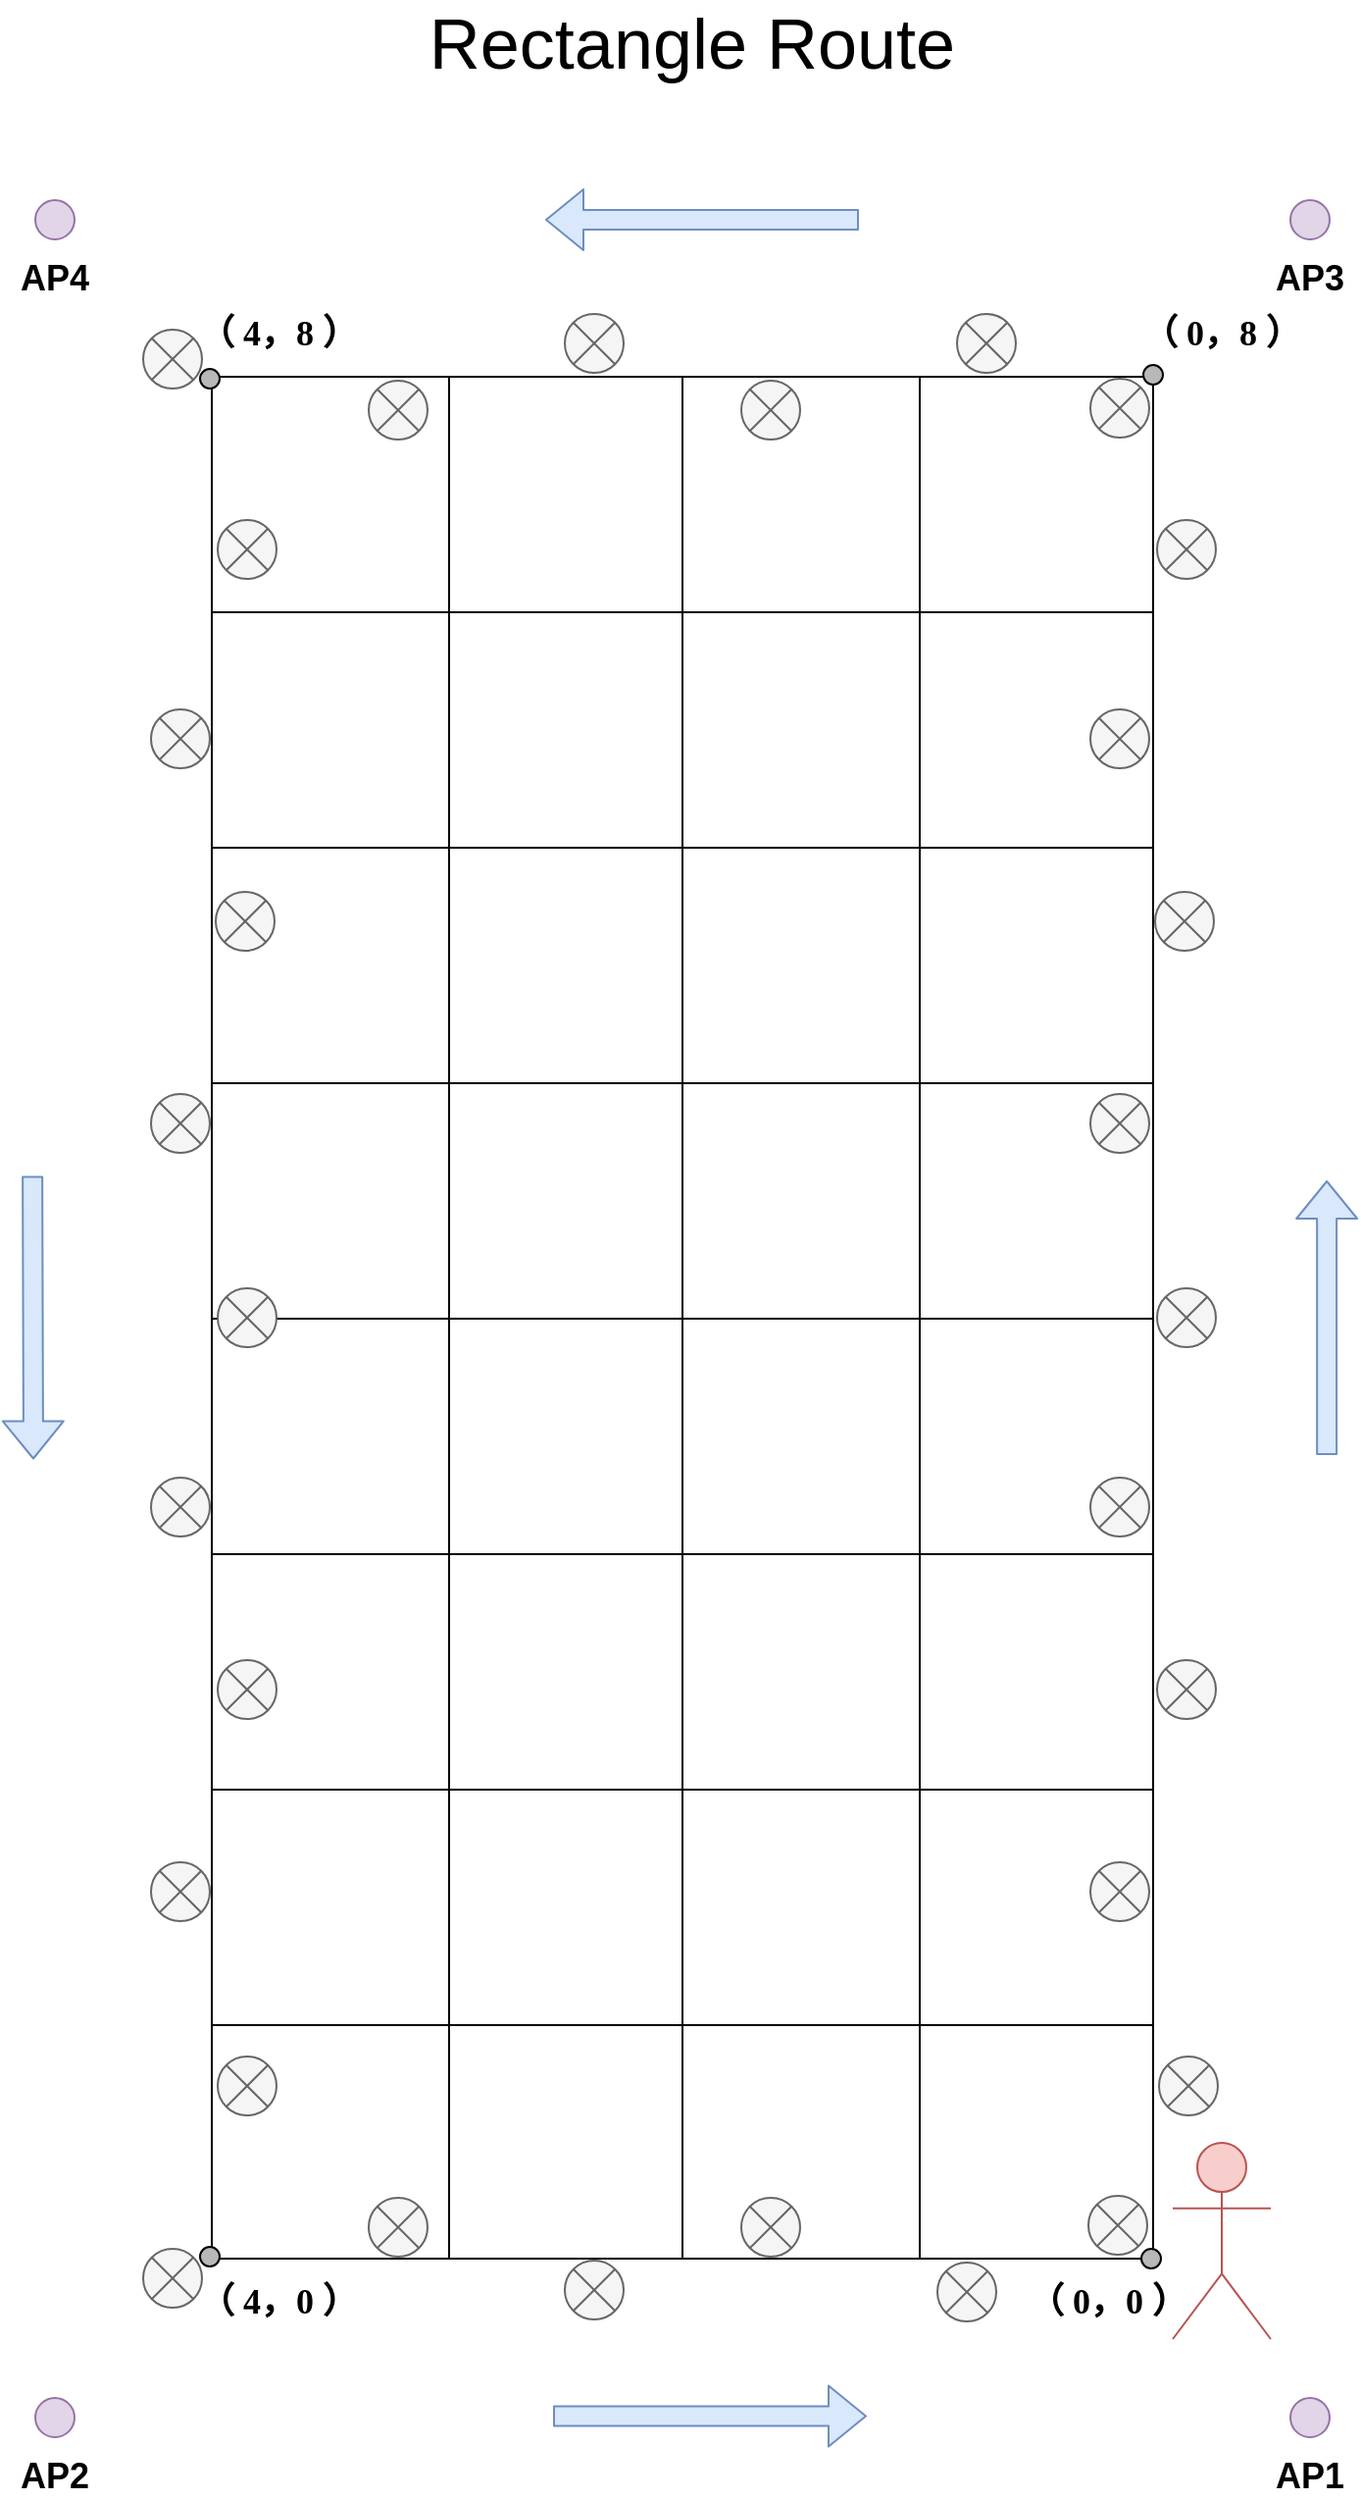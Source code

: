 <mxfile version="13.1.14"><diagram id="CkSCzXfDf_842nzprvyd" name="第 1 页"><mxGraphModel dx="942" dy="1835" grid="1" gridSize="10" guides="1" tooltips="1" connect="1" arrows="1" fold="1" page="1" pageScale="1" pageWidth="827" pageHeight="1169" math="0" shadow="0"><root><mxCell id="0"/><mxCell id="1" parent="0"/><mxCell id="d5bdcDciwcdkwW6xMDXF-27" value="" style="html=1;whiteSpace=wrap;container=1;collapsible=0;childLayout=tableLayout;strokeColor=#000000;gradientColor=none;" parent="1" vertex="1"><mxGeometry x="160" y="80" width="480" height="959" as="geometry"/></mxCell><mxCell id="d5bdcDciwcdkwW6xMDXF-28" value="" style="shape=partialRectangle;html=1;whiteSpace=wrap;collapsible=0;dropTarget=0;pointerEvents=0;fillColor=none;strokeColor=none;points=[[0,0.5],[1,0.5]];portConstraint=eastwest;" parent="d5bdcDciwcdkwW6xMDXF-27" vertex="1"><mxGeometry width="480" height="120" as="geometry"/></mxCell><mxCell id="d5bdcDciwcdkwW6xMDXF-29" value="" style="shape=partialRectangle;html=1;whiteSpace=wrap;connectable=0;fillColor=none;" parent="d5bdcDciwcdkwW6xMDXF-28" vertex="1"><mxGeometry width="121" height="120" as="geometry"/></mxCell><mxCell id="d5bdcDciwcdkwW6xMDXF-30" value="" style="shape=partialRectangle;html=1;whiteSpace=wrap;connectable=0;fillColor=none;" parent="d5bdcDciwcdkwW6xMDXF-28" vertex="1"><mxGeometry x="121" width="119" height="120" as="geometry"/></mxCell><mxCell id="d5bdcDciwcdkwW6xMDXF-31" value="" style="shape=partialRectangle;html=1;whiteSpace=wrap;connectable=0;fillColor=none;" parent="d5bdcDciwcdkwW6xMDXF-28" vertex="1"><mxGeometry x="240" width="121" height="120" as="geometry"/></mxCell><mxCell id="d5bdcDciwcdkwW6xMDXF-32" value="" style="shape=partialRectangle;html=1;whiteSpace=wrap;connectable=0;fillColor=none;" parent="d5bdcDciwcdkwW6xMDXF-28" vertex="1"><mxGeometry x="361" width="119" height="120" as="geometry"/></mxCell><mxCell id="d5bdcDciwcdkwW6xMDXF-33" value="" style="shape=partialRectangle;html=1;whiteSpace=wrap;collapsible=0;dropTarget=0;pointerEvents=0;fillColor=none;strokeColor=none;points=[[0,0.5],[1,0.5]];portConstraint=eastwest;" parent="d5bdcDciwcdkwW6xMDXF-27" vertex="1"><mxGeometry y="120" width="480" height="120" as="geometry"/></mxCell><mxCell id="d5bdcDciwcdkwW6xMDXF-34" value="" style="shape=partialRectangle;html=1;whiteSpace=wrap;connectable=0;fillColor=none;" parent="d5bdcDciwcdkwW6xMDXF-33" vertex="1"><mxGeometry width="121" height="120" as="geometry"/></mxCell><mxCell id="d5bdcDciwcdkwW6xMDXF-35" value="" style="shape=partialRectangle;html=1;whiteSpace=wrap;connectable=0;fillColor=none;" parent="d5bdcDciwcdkwW6xMDXF-33" vertex="1"><mxGeometry x="121" width="119" height="120" as="geometry"/></mxCell><mxCell id="d5bdcDciwcdkwW6xMDXF-36" value="" style="shape=partialRectangle;html=1;whiteSpace=wrap;connectable=0;fillColor=none;" parent="d5bdcDciwcdkwW6xMDXF-33" vertex="1"><mxGeometry x="240" width="121" height="120" as="geometry"/></mxCell><mxCell id="d5bdcDciwcdkwW6xMDXF-37" value="" style="shape=partialRectangle;html=1;whiteSpace=wrap;connectable=0;fillColor=none;" parent="d5bdcDciwcdkwW6xMDXF-33" vertex="1"><mxGeometry x="361" width="119" height="120" as="geometry"/></mxCell><mxCell id="d5bdcDciwcdkwW6xMDXF-38" value="" style="shape=partialRectangle;html=1;whiteSpace=wrap;collapsible=0;dropTarget=0;pointerEvents=0;fillColor=none;strokeColor=none;points=[[0,0.5],[1,0.5]];portConstraint=eastwest;" parent="d5bdcDciwcdkwW6xMDXF-27" vertex="1"><mxGeometry y="240" width="480" height="120" as="geometry"/></mxCell><mxCell id="d5bdcDciwcdkwW6xMDXF-39" value="" style="shape=partialRectangle;html=1;whiteSpace=wrap;connectable=0;fillColor=none;" parent="d5bdcDciwcdkwW6xMDXF-38" vertex="1"><mxGeometry width="121" height="120" as="geometry"/></mxCell><mxCell id="d5bdcDciwcdkwW6xMDXF-40" value="" style="shape=partialRectangle;html=1;whiteSpace=wrap;connectable=0;fillColor=none;" parent="d5bdcDciwcdkwW6xMDXF-38" vertex="1"><mxGeometry x="121" width="119" height="120" as="geometry"/></mxCell><mxCell id="d5bdcDciwcdkwW6xMDXF-41" value="" style="shape=partialRectangle;html=1;whiteSpace=wrap;connectable=0;fillColor=none;" parent="d5bdcDciwcdkwW6xMDXF-38" vertex="1"><mxGeometry x="240" width="121" height="120" as="geometry"/></mxCell><mxCell id="d5bdcDciwcdkwW6xMDXF-42" value="" style="shape=partialRectangle;html=1;whiteSpace=wrap;connectable=0;fillColor=none;" parent="d5bdcDciwcdkwW6xMDXF-38" vertex="1"><mxGeometry x="361" width="119" height="120" as="geometry"/></mxCell><mxCell id="d5bdcDciwcdkwW6xMDXF-43" value="" style="shape=partialRectangle;html=1;whiteSpace=wrap;collapsible=0;dropTarget=0;pointerEvents=0;fillColor=none;strokeColor=none;points=[[0,0.5],[1,0.5]];portConstraint=eastwest;" parent="d5bdcDciwcdkwW6xMDXF-27" vertex="1"><mxGeometry y="360" width="480" height="120" as="geometry"/></mxCell><mxCell id="d5bdcDciwcdkwW6xMDXF-44" value="" style="shape=partialRectangle;html=1;whiteSpace=wrap;connectable=0;fillColor=none;" parent="d5bdcDciwcdkwW6xMDXF-43" vertex="1"><mxGeometry width="121" height="120" as="geometry"/></mxCell><mxCell id="d5bdcDciwcdkwW6xMDXF-45" value="" style="shape=partialRectangle;html=1;whiteSpace=wrap;connectable=0;fillColor=none;" parent="d5bdcDciwcdkwW6xMDXF-43" vertex="1"><mxGeometry x="121" width="119" height="120" as="geometry"/></mxCell><mxCell id="d5bdcDciwcdkwW6xMDXF-46" value="" style="shape=partialRectangle;html=1;whiteSpace=wrap;connectable=0;fillColor=none;" parent="d5bdcDciwcdkwW6xMDXF-43" vertex="1"><mxGeometry x="240" width="121" height="120" as="geometry"/></mxCell><mxCell id="d5bdcDciwcdkwW6xMDXF-47" value="" style="shape=partialRectangle;html=1;whiteSpace=wrap;connectable=0;fillColor=none;" parent="d5bdcDciwcdkwW6xMDXF-43" vertex="1"><mxGeometry x="361" width="119" height="120" as="geometry"/></mxCell><mxCell id="d5bdcDciwcdkwW6xMDXF-48" value="" style="shape=partialRectangle;html=1;whiteSpace=wrap;collapsible=0;dropTarget=0;pointerEvents=0;fillColor=none;strokeColor=none;points=[[0,0.5],[1,0.5]];portConstraint=eastwest;" parent="d5bdcDciwcdkwW6xMDXF-27" vertex="1"><mxGeometry y="480" width="480" height="120" as="geometry"/></mxCell><mxCell id="d5bdcDciwcdkwW6xMDXF-49" value="" style="shape=partialRectangle;html=1;whiteSpace=wrap;connectable=0;fillColor=none;" parent="d5bdcDciwcdkwW6xMDXF-48" vertex="1"><mxGeometry width="121" height="120" as="geometry"/></mxCell><mxCell id="d5bdcDciwcdkwW6xMDXF-50" value="" style="shape=partialRectangle;html=1;whiteSpace=wrap;connectable=0;fillColor=none;" parent="d5bdcDciwcdkwW6xMDXF-48" vertex="1"><mxGeometry x="121" width="119" height="120" as="geometry"/></mxCell><mxCell id="d5bdcDciwcdkwW6xMDXF-51" value="" style="shape=partialRectangle;html=1;whiteSpace=wrap;connectable=0;fillColor=none;" parent="d5bdcDciwcdkwW6xMDXF-48" vertex="1"><mxGeometry x="240" width="121" height="120" as="geometry"/></mxCell><mxCell id="d5bdcDciwcdkwW6xMDXF-52" value="" style="shape=partialRectangle;html=1;whiteSpace=wrap;connectable=0;fillColor=none;" parent="d5bdcDciwcdkwW6xMDXF-48" vertex="1"><mxGeometry x="361" width="119" height="120" as="geometry"/></mxCell><mxCell id="d5bdcDciwcdkwW6xMDXF-53" value="" style="shape=partialRectangle;html=1;whiteSpace=wrap;collapsible=0;dropTarget=0;pointerEvents=0;fillColor=none;strokeColor=none;points=[[0,0.5],[1,0.5]];portConstraint=eastwest;" parent="d5bdcDciwcdkwW6xMDXF-27" vertex="1"><mxGeometry y="600" width="480" height="120" as="geometry"/></mxCell><mxCell id="d5bdcDciwcdkwW6xMDXF-54" value="" style="shape=partialRectangle;html=1;whiteSpace=wrap;connectable=0;fillColor=none;" parent="d5bdcDciwcdkwW6xMDXF-53" vertex="1"><mxGeometry width="121" height="120" as="geometry"/></mxCell><mxCell id="d5bdcDciwcdkwW6xMDXF-55" value="" style="shape=partialRectangle;html=1;whiteSpace=wrap;connectable=0;fillColor=none;" parent="d5bdcDciwcdkwW6xMDXF-53" vertex="1"><mxGeometry x="121" width="119" height="120" as="geometry"/></mxCell><mxCell id="d5bdcDciwcdkwW6xMDXF-56" value="" style="shape=partialRectangle;html=1;whiteSpace=wrap;connectable=0;fillColor=none;" parent="d5bdcDciwcdkwW6xMDXF-53" vertex="1"><mxGeometry x="240" width="121" height="120" as="geometry"/></mxCell><mxCell id="d5bdcDciwcdkwW6xMDXF-57" value="" style="shape=partialRectangle;html=1;whiteSpace=wrap;connectable=0;fillColor=none;" parent="d5bdcDciwcdkwW6xMDXF-53" vertex="1"><mxGeometry x="361" width="119" height="120" as="geometry"/></mxCell><mxCell id="d5bdcDciwcdkwW6xMDXF-58" value="" style="shape=partialRectangle;html=1;whiteSpace=wrap;collapsible=0;dropTarget=0;pointerEvents=0;fillColor=none;strokeColor=none;points=[[0,0.5],[1,0.5]];portConstraint=eastwest;" parent="d5bdcDciwcdkwW6xMDXF-27" vertex="1"><mxGeometry y="720" width="480" height="120" as="geometry"/></mxCell><mxCell id="d5bdcDciwcdkwW6xMDXF-59" value="" style="shape=partialRectangle;html=1;whiteSpace=wrap;connectable=0;fillColor=none;" parent="d5bdcDciwcdkwW6xMDXF-58" vertex="1"><mxGeometry width="121" height="120" as="geometry"/></mxCell><mxCell id="d5bdcDciwcdkwW6xMDXF-60" value="" style="shape=partialRectangle;html=1;whiteSpace=wrap;connectable=0;fillColor=none;" parent="d5bdcDciwcdkwW6xMDXF-58" vertex="1"><mxGeometry x="121" width="119" height="120" as="geometry"/></mxCell><mxCell id="d5bdcDciwcdkwW6xMDXF-61" value="" style="shape=partialRectangle;html=1;whiteSpace=wrap;connectable=0;fillColor=none;" parent="d5bdcDciwcdkwW6xMDXF-58" vertex="1"><mxGeometry x="240" width="121" height="120" as="geometry"/></mxCell><mxCell id="d5bdcDciwcdkwW6xMDXF-62" value="" style="shape=partialRectangle;html=1;whiteSpace=wrap;connectable=0;fillColor=none;" parent="d5bdcDciwcdkwW6xMDXF-58" vertex="1"><mxGeometry x="361" width="119" height="120" as="geometry"/></mxCell><mxCell id="d5bdcDciwcdkwW6xMDXF-63" value="" style="shape=partialRectangle;html=1;whiteSpace=wrap;collapsible=0;dropTarget=0;pointerEvents=0;fillColor=none;strokeColor=none;points=[[0,0.5],[1,0.5]];portConstraint=eastwest;" parent="d5bdcDciwcdkwW6xMDXF-27" vertex="1"><mxGeometry y="840" width="480" height="119" as="geometry"/></mxCell><mxCell id="d5bdcDciwcdkwW6xMDXF-64" value="" style="shape=partialRectangle;html=1;whiteSpace=wrap;connectable=0;fillColor=none;" parent="d5bdcDciwcdkwW6xMDXF-63" vertex="1"><mxGeometry width="121" height="119" as="geometry"/></mxCell><mxCell id="d5bdcDciwcdkwW6xMDXF-65" value="" style="shape=partialRectangle;html=1;whiteSpace=wrap;connectable=0;fillColor=none;" parent="d5bdcDciwcdkwW6xMDXF-63" vertex="1"><mxGeometry x="121" width="119" height="119" as="geometry"/></mxCell><mxCell id="d5bdcDciwcdkwW6xMDXF-66" value="" style="shape=partialRectangle;html=1;whiteSpace=wrap;connectable=0;fillColor=none;" parent="d5bdcDciwcdkwW6xMDXF-63" vertex="1"><mxGeometry x="240" width="121" height="119" as="geometry"/></mxCell><mxCell id="d5bdcDciwcdkwW6xMDXF-67" value="" style="shape=partialRectangle;html=1;whiteSpace=wrap;connectable=0;fillColor=none;" parent="d5bdcDciwcdkwW6xMDXF-63" vertex="1"><mxGeometry x="361" width="119" height="119" as="geometry"/></mxCell><mxCell id="d5bdcDciwcdkwW6xMDXF-68" value="" style="ellipse;whiteSpace=wrap;html=1;aspect=fixed;fillColor=#e1d5e7;strokeColor=#9673a6;" parent="1" vertex="1"><mxGeometry x="70" y="-10" width="20" height="20" as="geometry"/></mxCell><mxCell id="d5bdcDciwcdkwW6xMDXF-69" value="" style="ellipse;whiteSpace=wrap;html=1;aspect=fixed;fillColor=#e1d5e7;strokeColor=#9673a6;" parent="1" vertex="1"><mxGeometry x="710" y="-10" width="20" height="20" as="geometry"/></mxCell><mxCell id="d5bdcDciwcdkwW6xMDXF-70" value="" style="ellipse;whiteSpace=wrap;html=1;aspect=fixed;fillColor=#e1d5e7;strokeColor=#9673a6;" parent="1" vertex="1"><mxGeometry x="70" y="1110" width="20" height="20" as="geometry"/></mxCell><mxCell id="d5bdcDciwcdkwW6xMDXF-71" value="" style="ellipse;whiteSpace=wrap;html=1;aspect=fixed;fillColor=#e1d5e7;strokeColor=#9673a6;" parent="1" vertex="1"><mxGeometry x="710" y="1110" width="20" height="20" as="geometry"/></mxCell><mxCell id="d5bdcDciwcdkwW6xMDXF-72" value="&lt;font style=&quot;font-size: 18px&quot;&gt;&lt;b&gt;AP1&lt;/b&gt;&lt;/font&gt;" style="text;html=1;strokeColor=none;fillColor=none;align=center;verticalAlign=middle;whiteSpace=wrap;rounded=0;" parent="1" vertex="1"><mxGeometry x="700" y="1140" width="40" height="20" as="geometry"/></mxCell><mxCell id="d5bdcDciwcdkwW6xMDXF-74" value="&lt;font style=&quot;font-size: 18px&quot;&gt;&lt;b&gt;AP2&lt;/b&gt;&lt;/font&gt;" style="text;html=1;strokeColor=none;fillColor=none;align=center;verticalAlign=middle;whiteSpace=wrap;rounded=0;" parent="1" vertex="1"><mxGeometry x="60" y="1140" width="40" height="20" as="geometry"/></mxCell><mxCell id="d5bdcDciwcdkwW6xMDXF-75" value="&lt;font style=&quot;font-size: 18px&quot;&gt;&lt;b&gt;AP3&lt;/b&gt;&lt;/font&gt;" style="text;html=1;strokeColor=none;fillColor=none;align=center;verticalAlign=middle;whiteSpace=wrap;rounded=0;" parent="1" vertex="1"><mxGeometry x="700" y="20" width="40" height="20" as="geometry"/></mxCell><mxCell id="d5bdcDciwcdkwW6xMDXF-76" value="&lt;font style=&quot;font-size: 18px&quot;&gt;&lt;b&gt;AP4&lt;/b&gt;&lt;/font&gt;" style="text;html=1;strokeColor=none;fillColor=none;align=center;verticalAlign=middle;whiteSpace=wrap;rounded=0;" parent="1" vertex="1"><mxGeometry x="60" y="20" width="40" height="20" as="geometry"/></mxCell><mxCell id="d5bdcDciwcdkwW6xMDXF-77" value="" style="shape=umlActor;verticalLabelPosition=bottom;labelBackgroundColor=#ffffff;verticalAlign=top;html=1;outlineConnect=0;fillColor=#f8cecc;strokeColor=#b85450;" parent="1" vertex="1"><mxGeometry x="650" y="980" width="50" height="100" as="geometry"/></mxCell><mxCell id="d5bdcDciwcdkwW6xMDXF-80" value="" style="ellipse;whiteSpace=wrap;html=1;aspect=fixed;strokeColor=#000000;gradientColor=none;fillColor=#B8B8B8;" parent="1" vertex="1"><mxGeometry x="154" y="1033" width="10" height="10" as="geometry"/></mxCell><mxCell id="d5bdcDciwcdkwW6xMDXF-82" value="" style="ellipse;whiteSpace=wrap;html=1;aspect=fixed;strokeColor=#000000;gradientColor=none;fillColor=#B8B8B8;" parent="1" vertex="1"><mxGeometry x="154" y="76" width="10" height="10" as="geometry"/></mxCell><mxCell id="d5bdcDciwcdkwW6xMDXF-83" value="" style="ellipse;whiteSpace=wrap;html=1;aspect=fixed;strokeColor=#000000;gradientColor=none;fillColor=#B8B8B8;" parent="1" vertex="1"><mxGeometry x="635" y="74" width="10" height="10" as="geometry"/></mxCell><mxCell id="d5bdcDciwcdkwW6xMDXF-84" value="" style="ellipse;whiteSpace=wrap;html=1;aspect=fixed;strokeColor=#000000;gradientColor=none;fillColor=#B8B8B8;" parent="1" vertex="1"><mxGeometry x="634" y="1034" width="10" height="10" as="geometry"/></mxCell><mxCell id="d5bdcDciwcdkwW6xMDXF-85" value="" style="shape=sumEllipse;perimeter=ellipsePerimeter;whiteSpace=wrap;html=1;backgroundOutline=1;strokeColor=#666666;fillColor=#f5f5f5;fontColor=#333333;" parent="1" vertex="1"><mxGeometry x="643" y="936" width="30" height="30" as="geometry"/></mxCell><mxCell id="d5bdcDciwcdkwW6xMDXF-86" value="" style="shape=sumEllipse;perimeter=ellipsePerimeter;whiteSpace=wrap;html=1;backgroundOutline=1;strokeColor=#666666;fillColor=#f5f5f5;fontColor=#333333;" parent="1" vertex="1"><mxGeometry x="608" y="837" width="30" height="30" as="geometry"/></mxCell><mxCell id="d5bdcDciwcdkwW6xMDXF-87" value="" style="shape=sumEllipse;perimeter=ellipsePerimeter;whiteSpace=wrap;html=1;backgroundOutline=1;strokeColor=#666666;fillColor=#f5f5f5;fontColor=#333333;" parent="1" vertex="1"><mxGeometry x="642" y="734" width="30" height="30" as="geometry"/></mxCell><mxCell id="d5bdcDciwcdkwW6xMDXF-88" value="" style="shape=sumEllipse;perimeter=ellipsePerimeter;whiteSpace=wrap;html=1;backgroundOutline=1;strokeColor=#666666;fillColor=#f5f5f5;fontColor=#333333;" parent="1" vertex="1"><mxGeometry x="608" y="641" width="30" height="30" as="geometry"/></mxCell><mxCell id="d5bdcDciwcdkwW6xMDXF-90" value="" style="shape=sumEllipse;perimeter=ellipsePerimeter;whiteSpace=wrap;html=1;backgroundOutline=1;strokeColor=#666666;fillColor=#f5f5f5;fontColor=#333333;" parent="1" vertex="1"><mxGeometry x="642" y="544.5" width="30" height="30" as="geometry"/></mxCell><mxCell id="d5bdcDciwcdkwW6xMDXF-92" value="" style="shape=sumEllipse;perimeter=ellipsePerimeter;whiteSpace=wrap;html=1;backgroundOutline=1;strokeColor=#666666;fillColor=#f5f5f5;fontColor=#333333;" parent="1" vertex="1"><mxGeometry x="608" y="445.5" width="30" height="30" as="geometry"/></mxCell><mxCell id="d5bdcDciwcdkwW6xMDXF-93" value="" style="shape=sumEllipse;perimeter=ellipsePerimeter;whiteSpace=wrap;html=1;backgroundOutline=1;strokeColor=#666666;fillColor=#f5f5f5;fontColor=#333333;" parent="1" vertex="1"><mxGeometry x="641" y="342.5" width="30" height="30" as="geometry"/></mxCell><mxCell id="d5bdcDciwcdkwW6xMDXF-94" value="" style="shape=sumEllipse;perimeter=ellipsePerimeter;whiteSpace=wrap;html=1;backgroundOutline=1;strokeColor=#666666;fillColor=#f5f5f5;fontColor=#333333;" parent="1" vertex="1"><mxGeometry x="608" y="249.5" width="30" height="30" as="geometry"/></mxCell><mxCell id="d5bdcDciwcdkwW6xMDXF-95" value="" style="shape=sumEllipse;perimeter=ellipsePerimeter;whiteSpace=wrap;html=1;backgroundOutline=1;strokeColor=#666666;fillColor=#f5f5f5;fontColor=#333333;" parent="1" vertex="1"><mxGeometry x="642" y="153" width="30" height="30" as="geometry"/></mxCell><mxCell id="d5bdcDciwcdkwW6xMDXF-96" value="" style="shape=sumEllipse;perimeter=ellipsePerimeter;whiteSpace=wrap;html=1;backgroundOutline=1;strokeColor=#666666;fillColor=#f5f5f5;fontColor=#333333;" parent="1" vertex="1"><mxGeometry x="608" y="81" width="30" height="30" as="geometry"/></mxCell><mxCell id="d5bdcDciwcdkwW6xMDXF-97" value="" style="shape=sumEllipse;perimeter=ellipsePerimeter;whiteSpace=wrap;html=1;backgroundOutline=1;strokeColor=#666666;fillColor=#f5f5f5;fontColor=#333333;" parent="1" vertex="1"><mxGeometry x="540" y="48" width="30" height="30" as="geometry"/></mxCell><mxCell id="d5bdcDciwcdkwW6xMDXF-98" value="" style="shape=sumEllipse;perimeter=ellipsePerimeter;whiteSpace=wrap;html=1;backgroundOutline=1;strokeColor=#666666;fillColor=#f5f5f5;fontColor=#333333;" parent="1" vertex="1"><mxGeometry x="430" y="82" width="30" height="30" as="geometry"/></mxCell><mxCell id="d5bdcDciwcdkwW6xMDXF-99" value="" style="shape=sumEllipse;perimeter=ellipsePerimeter;whiteSpace=wrap;html=1;backgroundOutline=1;strokeColor=#666666;fillColor=#f5f5f5;fontColor=#333333;" parent="1" vertex="1"><mxGeometry x="340" y="48" width="30" height="30" as="geometry"/></mxCell><mxCell id="d5bdcDciwcdkwW6xMDXF-100" value="" style="shape=sumEllipse;perimeter=ellipsePerimeter;whiteSpace=wrap;html=1;backgroundOutline=1;strokeColor=#666666;fillColor=#f5f5f5;fontColor=#333333;" parent="1" vertex="1"><mxGeometry x="240" y="82" width="30" height="30" as="geometry"/></mxCell><mxCell id="d5bdcDciwcdkwW6xMDXF-101" value="" style="shape=sumEllipse;perimeter=ellipsePerimeter;whiteSpace=wrap;html=1;backgroundOutline=1;strokeColor=#666666;fillColor=#f5f5f5;fontColor=#333333;" parent="1" vertex="1"><mxGeometry x="125" y="56" width="30" height="30" as="geometry"/></mxCell><mxCell id="d5bdcDciwcdkwW6xMDXF-102" value="" style="shape=sumEllipse;perimeter=ellipsePerimeter;whiteSpace=wrap;html=1;backgroundOutline=1;strokeColor=#666666;fillColor=#f5f5f5;fontColor=#333333;" parent="1" vertex="1"><mxGeometry x="163" y="936" width="30" height="30" as="geometry"/></mxCell><mxCell id="d5bdcDciwcdkwW6xMDXF-103" value="" style="shape=sumEllipse;perimeter=ellipsePerimeter;whiteSpace=wrap;html=1;backgroundOutline=1;strokeColor=#666666;fillColor=#f5f5f5;fontColor=#333333;" parent="1" vertex="1"><mxGeometry x="129" y="837" width="30" height="30" as="geometry"/></mxCell><mxCell id="d5bdcDciwcdkwW6xMDXF-104" value="" style="shape=sumEllipse;perimeter=ellipsePerimeter;whiteSpace=wrap;html=1;backgroundOutline=1;strokeColor=#666666;fillColor=#f5f5f5;fontColor=#333333;" parent="1" vertex="1"><mxGeometry x="163" y="734" width="30" height="30" as="geometry"/></mxCell><mxCell id="d5bdcDciwcdkwW6xMDXF-105" value="" style="shape=sumEllipse;perimeter=ellipsePerimeter;whiteSpace=wrap;html=1;backgroundOutline=1;strokeColor=#666666;fillColor=#f5f5f5;fontColor=#333333;" parent="1" vertex="1"><mxGeometry x="129" y="641" width="30" height="30" as="geometry"/></mxCell><mxCell id="d5bdcDciwcdkwW6xMDXF-106" value="" style="shape=sumEllipse;perimeter=ellipsePerimeter;whiteSpace=wrap;html=1;backgroundOutline=1;strokeColor=#666666;fillColor=#f5f5f5;fontColor=#333333;" parent="1" vertex="1"><mxGeometry x="163" y="544.5" width="30" height="30" as="geometry"/></mxCell><mxCell id="d5bdcDciwcdkwW6xMDXF-107" value="" style="shape=sumEllipse;perimeter=ellipsePerimeter;whiteSpace=wrap;html=1;backgroundOutline=1;strokeColor=#666666;fillColor=#f5f5f5;fontColor=#333333;" parent="1" vertex="1"><mxGeometry x="129" y="445.5" width="30" height="30" as="geometry"/></mxCell><mxCell id="d5bdcDciwcdkwW6xMDXF-108" value="" style="shape=sumEllipse;perimeter=ellipsePerimeter;whiteSpace=wrap;html=1;backgroundOutline=1;strokeColor=#666666;fillColor=#f5f5f5;fontColor=#333333;" parent="1" vertex="1"><mxGeometry x="162" y="342.5" width="30" height="30" as="geometry"/></mxCell><mxCell id="d5bdcDciwcdkwW6xMDXF-109" value="" style="shape=sumEllipse;perimeter=ellipsePerimeter;whiteSpace=wrap;html=1;backgroundOutline=1;strokeColor=#666666;fillColor=#f5f5f5;fontColor=#333333;" parent="1" vertex="1"><mxGeometry x="129" y="249.5" width="30" height="30" as="geometry"/></mxCell><mxCell id="d5bdcDciwcdkwW6xMDXF-110" value="" style="shape=sumEllipse;perimeter=ellipsePerimeter;whiteSpace=wrap;html=1;backgroundOutline=1;strokeColor=#666666;fillColor=#f5f5f5;fontColor=#333333;" parent="1" vertex="1"><mxGeometry x="163" y="153" width="30" height="30" as="geometry"/></mxCell><mxCell id="d5bdcDciwcdkwW6xMDXF-111" value="" style="shape=sumEllipse;perimeter=ellipsePerimeter;whiteSpace=wrap;html=1;backgroundOutline=1;strokeColor=#666666;fillColor=#f5f5f5;fontColor=#333333;" parent="1" vertex="1"><mxGeometry x="125" y="1034" width="30" height="30" as="geometry"/></mxCell><mxCell id="d5bdcDciwcdkwW6xMDXF-112" value="" style="shape=sumEllipse;perimeter=ellipsePerimeter;whiteSpace=wrap;html=1;backgroundOutline=1;strokeColor=#666666;fillColor=#f5f5f5;fontColor=#333333;" parent="1" vertex="1"><mxGeometry x="240" y="1008" width="30" height="30" as="geometry"/></mxCell><mxCell id="d5bdcDciwcdkwW6xMDXF-113" value="" style="shape=sumEllipse;perimeter=ellipsePerimeter;whiteSpace=wrap;html=1;backgroundOutline=1;strokeColor=#666666;fillColor=#f5f5f5;fontColor=#333333;" parent="1" vertex="1"><mxGeometry x="340" y="1040" width="30" height="30" as="geometry"/></mxCell><mxCell id="d5bdcDciwcdkwW6xMDXF-114" value="" style="shape=sumEllipse;perimeter=ellipsePerimeter;whiteSpace=wrap;html=1;backgroundOutline=1;strokeColor=#666666;fillColor=#f5f5f5;fontColor=#333333;" parent="1" vertex="1"><mxGeometry x="430" y="1008" width="30" height="30" as="geometry"/></mxCell><mxCell id="d5bdcDciwcdkwW6xMDXF-115" value="" style="shape=sumEllipse;perimeter=ellipsePerimeter;whiteSpace=wrap;html=1;backgroundOutline=1;strokeColor=#666666;fillColor=#f5f5f5;fontColor=#333333;" parent="1" vertex="1"><mxGeometry x="530" y="1041" width="30" height="30" as="geometry"/></mxCell><mxCell id="d5bdcDciwcdkwW6xMDXF-116" value="" style="shape=sumEllipse;perimeter=ellipsePerimeter;whiteSpace=wrap;html=1;backgroundOutline=1;strokeColor=#666666;fillColor=#f5f5f5;fontColor=#333333;" parent="1" vertex="1"><mxGeometry x="607" y="1007" width="30" height="30" as="geometry"/></mxCell><mxCell id="d5bdcDciwcdkwW6xMDXF-117" value="" style="shape=flexArrow;endArrow=classic;html=1;fillColor=#dae8fc;strokeColor=#6c8ebf;" parent="1" edge="1"><mxGeometry width="50" height="50" relative="1" as="geometry"><mxPoint x="728.57" y="629.5" as="sourcePoint"/><mxPoint x="728.57" y="489.5" as="targetPoint"/></mxGeometry></mxCell><mxCell id="d5bdcDciwcdkwW6xMDXF-118" value="" style="shape=flexArrow;endArrow=classic;html=1;fillColor=#dae8fc;strokeColor=#6c8ebf;" parent="1" edge="1"><mxGeometry width="50" height="50" relative="1" as="geometry"><mxPoint x="68.57" y="487.25" as="sourcePoint"/><mxPoint x="69" y="631.75" as="targetPoint"/></mxGeometry></mxCell><mxCell id="d5bdcDciwcdkwW6xMDXF-119" value="" style="shape=flexArrow;endArrow=classic;html=1;fillColor=#dae8fc;strokeColor=#6c8ebf;" parent="1" edge="1"><mxGeometry width="50" height="50" relative="1" as="geometry"><mxPoint x="490.0" as="sourcePoint"/><mxPoint x="330" as="targetPoint"/></mxGeometry></mxCell><mxCell id="d5bdcDciwcdkwW6xMDXF-120" value="" style="shape=flexArrow;endArrow=classic;html=1;fillColor=#dae8fc;strokeColor=#6c8ebf;" parent="1" edge="1"><mxGeometry width="50" height="50" relative="1" as="geometry"><mxPoint x="334.0" y="1119.29" as="sourcePoint"/><mxPoint x="494" y="1119.29" as="targetPoint"/></mxGeometry></mxCell><mxCell id="d5bdcDciwcdkwW6xMDXF-121" value="&lt;span style=&quot;font-size: 18px&quot;&gt;&lt;b&gt;（ 0，8 ）&lt;/b&gt;&lt;/span&gt;" style="text;html=1;strokeColor=none;fillColor=none;align=center;verticalAlign=middle;whiteSpace=wrap;rounded=0;fontFamily=Comic Sans MS;" parent="1" vertex="1"><mxGeometry x="621" y="48" width="108" height="20" as="geometry"/></mxCell><mxCell id="d5bdcDciwcdkwW6xMDXF-122" value="&lt;span style=&quot;font-size: 18px&quot;&gt;&lt;b&gt;（ 4，8 ）&lt;/b&gt;&lt;/span&gt;" style="text;html=1;strokeColor=none;fillColor=none;align=center;verticalAlign=middle;whiteSpace=wrap;rounded=0;fontFamily=Comic Sans MS;" parent="1" vertex="1"><mxGeometry x="140" y="48" width="108" height="20" as="geometry"/></mxCell><mxCell id="d5bdcDciwcdkwW6xMDXF-123" value="&lt;span style=&quot;font-size: 18px&quot;&gt;&lt;b&gt;（ 0，0 ）&lt;/b&gt;&lt;/span&gt;" style="text;html=1;strokeColor=none;fillColor=none;align=center;verticalAlign=middle;whiteSpace=wrap;rounded=0;fontFamily=Comic Sans MS;" parent="1" vertex="1"><mxGeometry x="563" y="1051" width="108" height="20" as="geometry"/></mxCell><mxCell id="d5bdcDciwcdkwW6xMDXF-124" value="&lt;span style=&quot;font-size: 18px&quot;&gt;&lt;b&gt;（ 4，0 ）&lt;/b&gt;&lt;/span&gt;" style="text;html=1;strokeColor=none;fillColor=none;align=center;verticalAlign=middle;whiteSpace=wrap;rounded=0;fontFamily=Comic Sans MS;" parent="1" vertex="1"><mxGeometry x="140" y="1051" width="108" height="20" as="geometry"/></mxCell><mxCell id="yyU_I6bOXLWK-4TfvaXh-1" value="&lt;font style=&quot;font-size: 36px&quot;&gt;Rectangle Route&lt;/font&gt;" style="text;html=1;strokeColor=none;fillColor=none;align=center;verticalAlign=middle;whiteSpace=wrap;rounded=0;" vertex="1" parent="1"><mxGeometry x="260" y="-100" width="290" height="20" as="geometry"/></mxCell></root></mxGraphModel></diagram></mxfile>